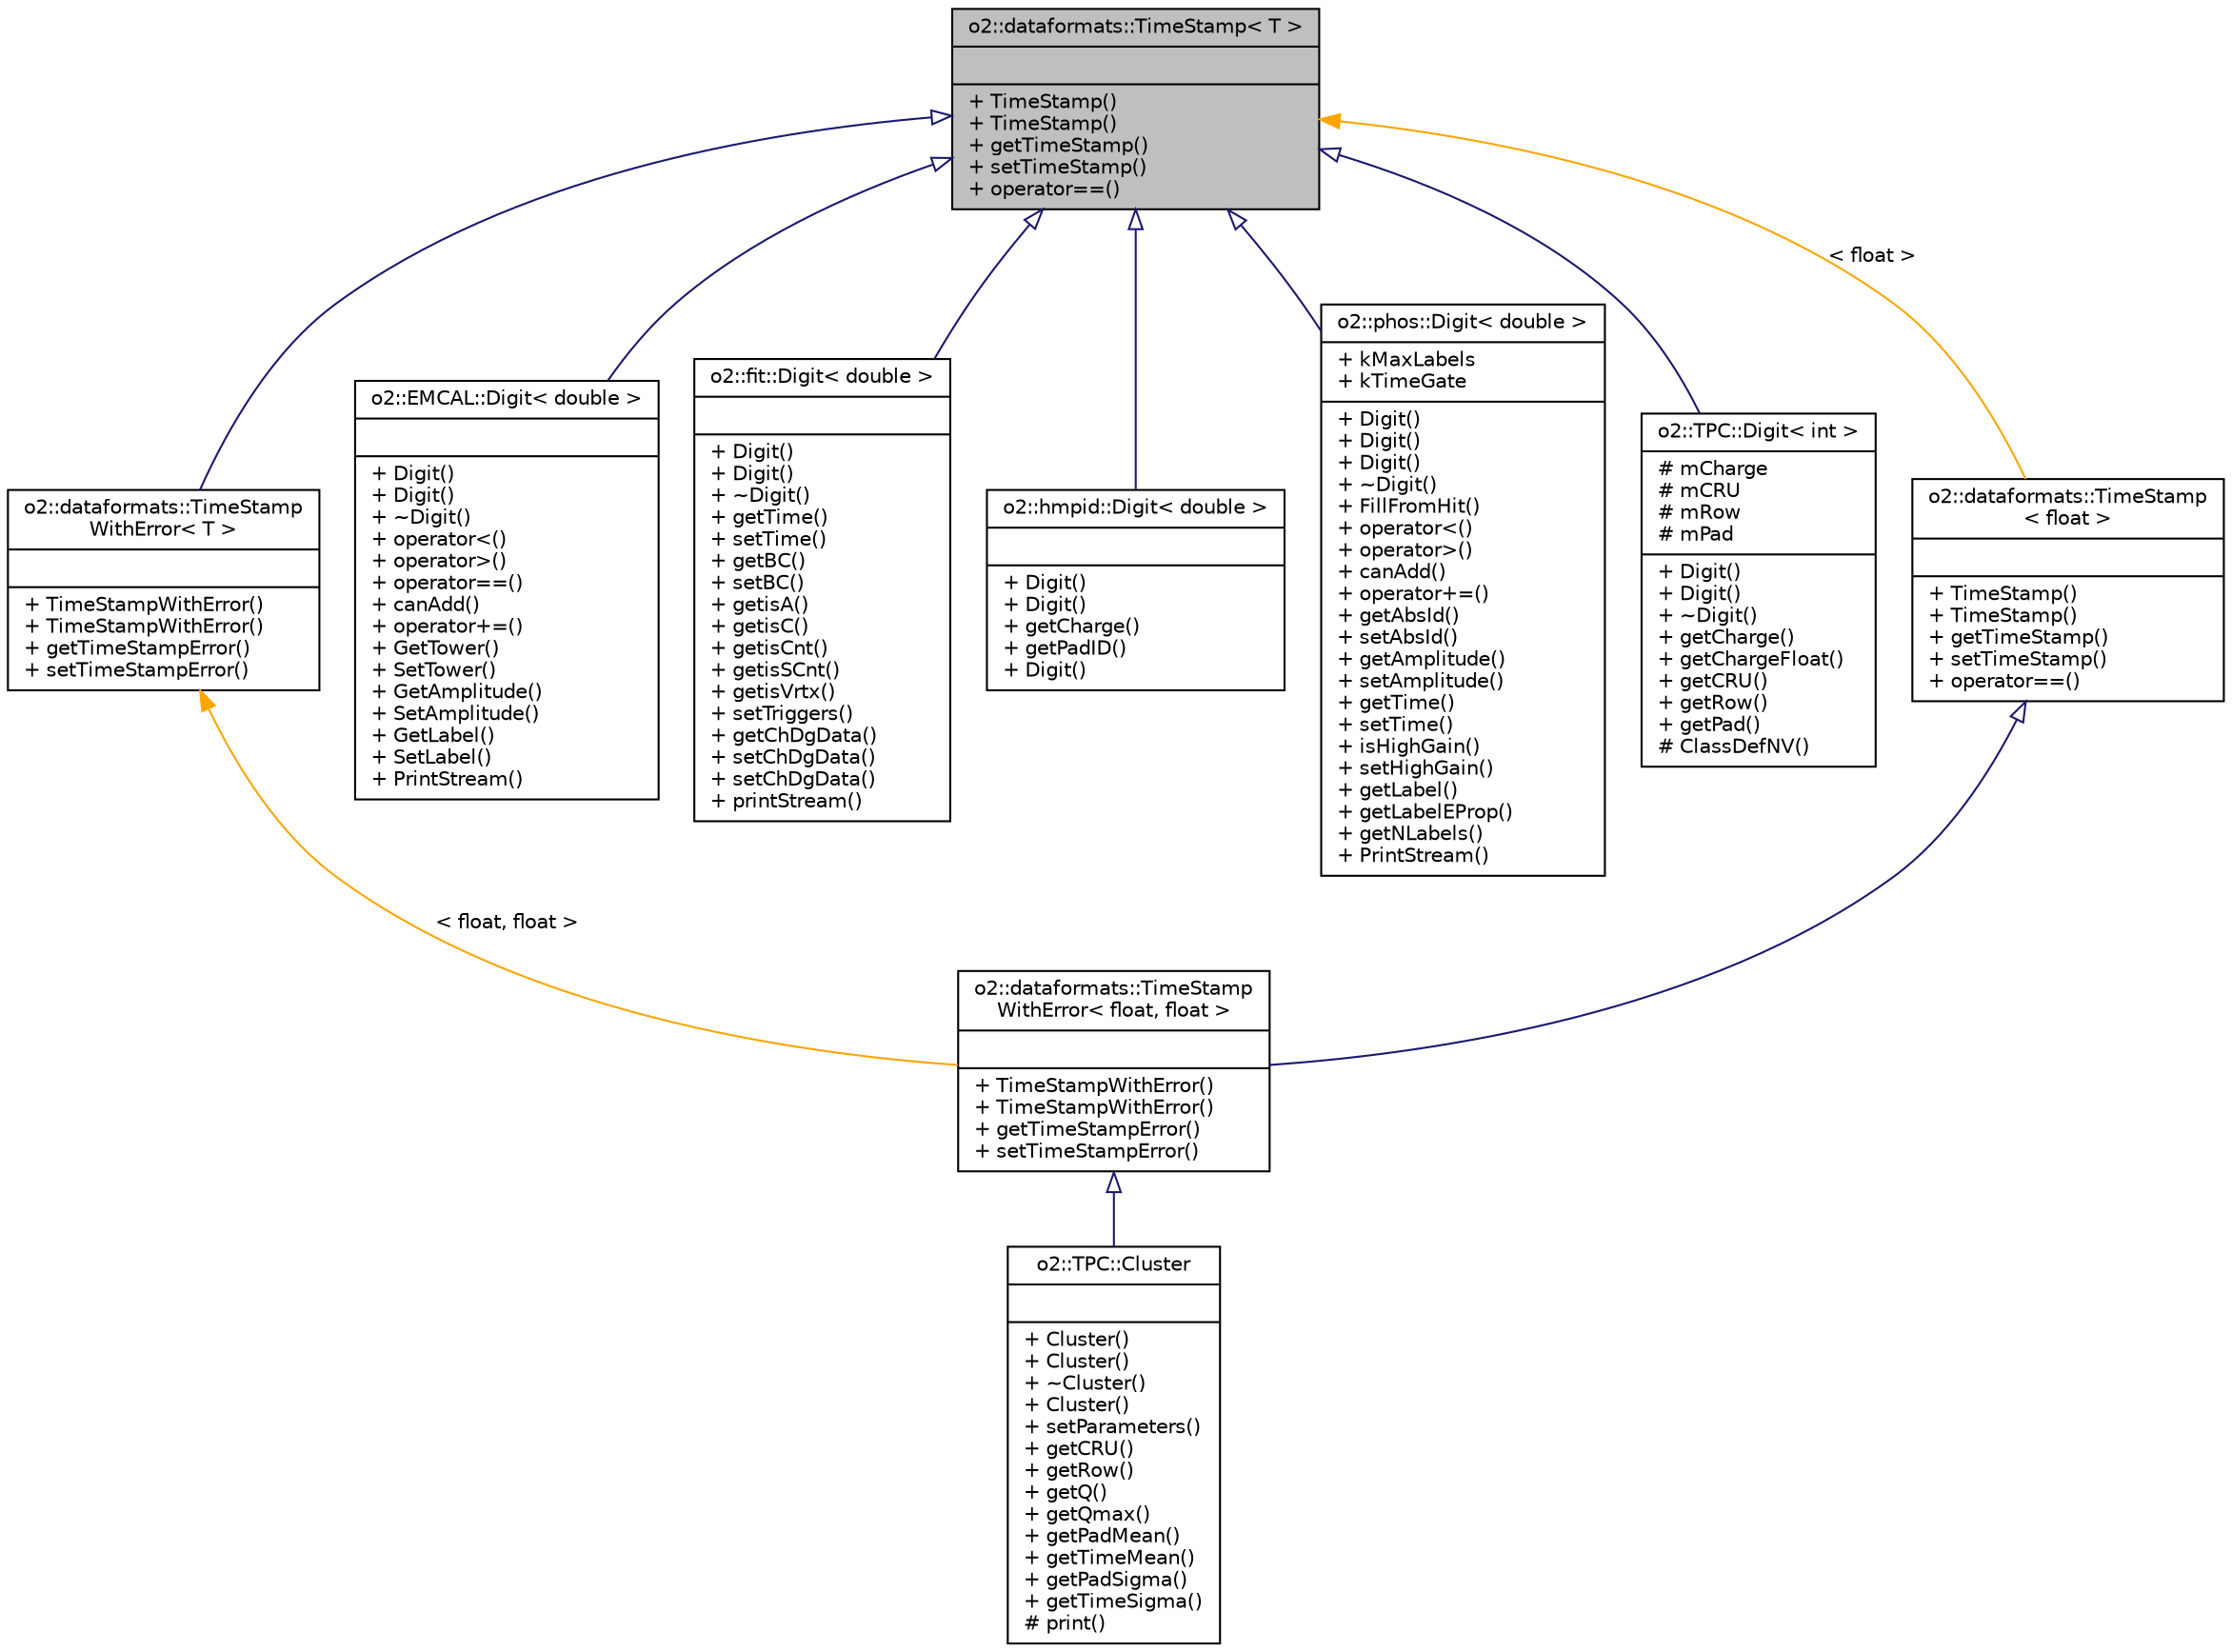 digraph "o2::dataformats::TimeStamp&lt; T &gt;"
{
 // INTERACTIVE_SVG=YES
  bgcolor="transparent";
  edge [fontname="Helvetica",fontsize="10",labelfontname="Helvetica",labelfontsize="10"];
  node [fontname="Helvetica",fontsize="10",shape=record];
  Node1 [label="{o2::dataformats::TimeStamp\< T \>\n||+ TimeStamp()\l+ TimeStamp()\l+ getTimeStamp()\l+ setTimeStamp()\l+ operator==()\l}",height=0.2,width=0.4,color="black", fillcolor="grey75", style="filled" fontcolor="black"];
  Node1 -> Node2 [dir="back",color="midnightblue",fontsize="10",style="solid",arrowtail="onormal",fontname="Helvetica"];
  Node2 [label="{o2::dataformats::TimeStamp\lWithError\< T \>\n||+ TimeStampWithError()\l+ TimeStampWithError()\l+ getTimeStampError()\l+ setTimeStampError()\l}",height=0.2,width=0.4,color="black",URL="$d3/dbf/classo2_1_1dataformats_1_1TimeStampWithError.html"];
  Node2 -> Node3 [dir="back",color="orange",fontsize="10",style="solid",label=" \< float, float \>" ,fontname="Helvetica"];
  Node3 [label="{o2::dataformats::TimeStamp\lWithError\< float, float \>\n||+ TimeStampWithError()\l+ TimeStampWithError()\l+ getTimeStampError()\l+ setTimeStampError()\l}",height=0.2,width=0.4,color="black",URL="$d3/dbf/classo2_1_1dataformats_1_1TimeStampWithError.html"];
  Node3 -> Node4 [dir="back",color="midnightblue",fontsize="10",style="solid",arrowtail="onormal",fontname="Helvetica"];
  Node4 [label="{o2::TPC::Cluster\n||+ Cluster()\l+ Cluster()\l+ ~Cluster()\l+ Cluster()\l+ setParameters()\l+ getCRU()\l+ getRow()\l+ getQ()\l+ getQmax()\l+ getPadMean()\l+ getTimeMean()\l+ getPadSigma()\l+ getTimeSigma()\l# print()\l}",height=0.2,width=0.4,color="black",URL="$de/dd5/classo2_1_1TPC_1_1Cluster.html",tooltip="Cluster class for the TPC. "];
  Node1 -> Node5 [dir="back",color="midnightblue",fontsize="10",style="solid",arrowtail="onormal",fontname="Helvetica"];
  Node5 [label="{o2::EMCAL::Digit\< double \>\n||+ Digit()\l+ Digit()\l+ ~Digit()\l+ operator\<()\l+ operator\>()\l+ operator==()\l+ canAdd()\l+ operator+=()\l+ GetTower()\l+ SetTower()\l+ GetAmplitude()\l+ SetAmplitude()\l+ GetLabel()\l+ SetLabel()\l+ PrintStream()\l}",height=0.2,width=0.4,color="black",URL="$d5/d5a/classo2_1_1EMCAL_1_1Digit.html",tooltip="EMCAL digit implementation. "];
  Node1 -> Node6 [dir="back",color="midnightblue",fontsize="10",style="solid",arrowtail="onormal",fontname="Helvetica"];
  Node6 [label="{o2::fit::Digit\< double \>\n||+ Digit()\l+ Digit()\l+ ~Digit()\l+ getTime()\l+ setTime()\l+ getBC()\l+ setBC()\l+ getisA()\l+ getisC()\l+ getisCnt()\l+ getisSCnt()\l+ getisVrtx()\l+ setTriggers()\l+ getChDgData()\l+ setChDgData()\l+ setChDgData()\l+ printStream()\l}",height=0.2,width=0.4,color="black",URL="$db/df9/classo2_1_1fit_1_1Digit.html",tooltip="FIT digit implementation. "];
  Node1 -> Node7 [dir="back",color="midnightblue",fontsize="10",style="solid",arrowtail="onormal",fontname="Helvetica"];
  Node7 [label="{o2::hmpid::Digit\< double \>\n||+ Digit()\l+ Digit()\l+ getCharge()\l+ getPadID()\l+ Digit()\l}",height=0.2,width=0.4,color="black",URL="$d3/d03/classo2_1_1hmpid_1_1Digit.html",tooltip="HMPID digit implementation. "];
  Node1 -> Node8 [dir="back",color="midnightblue",fontsize="10",style="solid",arrowtail="onormal",fontname="Helvetica"];
  Node8 [label="{o2::phos::Digit\< double \>\n|+ kMaxLabels\l+ kTimeGate\l|+ Digit()\l+ Digit()\l+ Digit()\l+ ~Digit()\l+ FillFromHit()\l+ operator\<()\l+ operator\>()\l+ canAdd()\l+ operator+=()\l+ getAbsId()\l+ setAbsId()\l+ getAmplitude()\l+ setAmplitude()\l+ getTime()\l+ setTime()\l+ isHighGain()\l+ setHighGain()\l+ getLabel()\l+ getLabelEProp()\l+ getNLabels()\l+ PrintStream()\l}",height=0.2,width=0.4,color="black",URL="$df/dbc/classo2_1_1phos_1_1Digit.html"];
  Node1 -> Node9 [dir="back",color="midnightblue",fontsize="10",style="solid",arrowtail="onormal",fontname="Helvetica"];
  Node9 [label="{o2::TPC::Digit\< int \>\n|# mCharge\l# mCRU\l# mRow\l# mPad\l|+ Digit()\l+ Digit()\l+ ~Digit()\l+ getCharge()\l+ getChargeFloat()\l+ getCRU()\l+ getRow()\l+ getPad()\l# ClassDefNV()\l}",height=0.2,width=0.4,color="black",URL="$dd/def/classo2_1_1TPC_1_1Digit.html"];
  Node1 -> Node10 [dir="back",color="orange",fontsize="10",style="solid",label=" \< float \>" ,fontname="Helvetica"];
  Node10 [label="{o2::dataformats::TimeStamp\l\< float \>\n||+ TimeStamp()\l+ TimeStamp()\l+ getTimeStamp()\l+ setTimeStamp()\l+ operator==()\l}",height=0.2,width=0.4,color="black",URL="$d0/d94/classo2_1_1dataformats_1_1TimeStamp.html"];
  Node10 -> Node3 [dir="back",color="midnightblue",fontsize="10",style="solid",arrowtail="onormal",fontname="Helvetica"];
}
